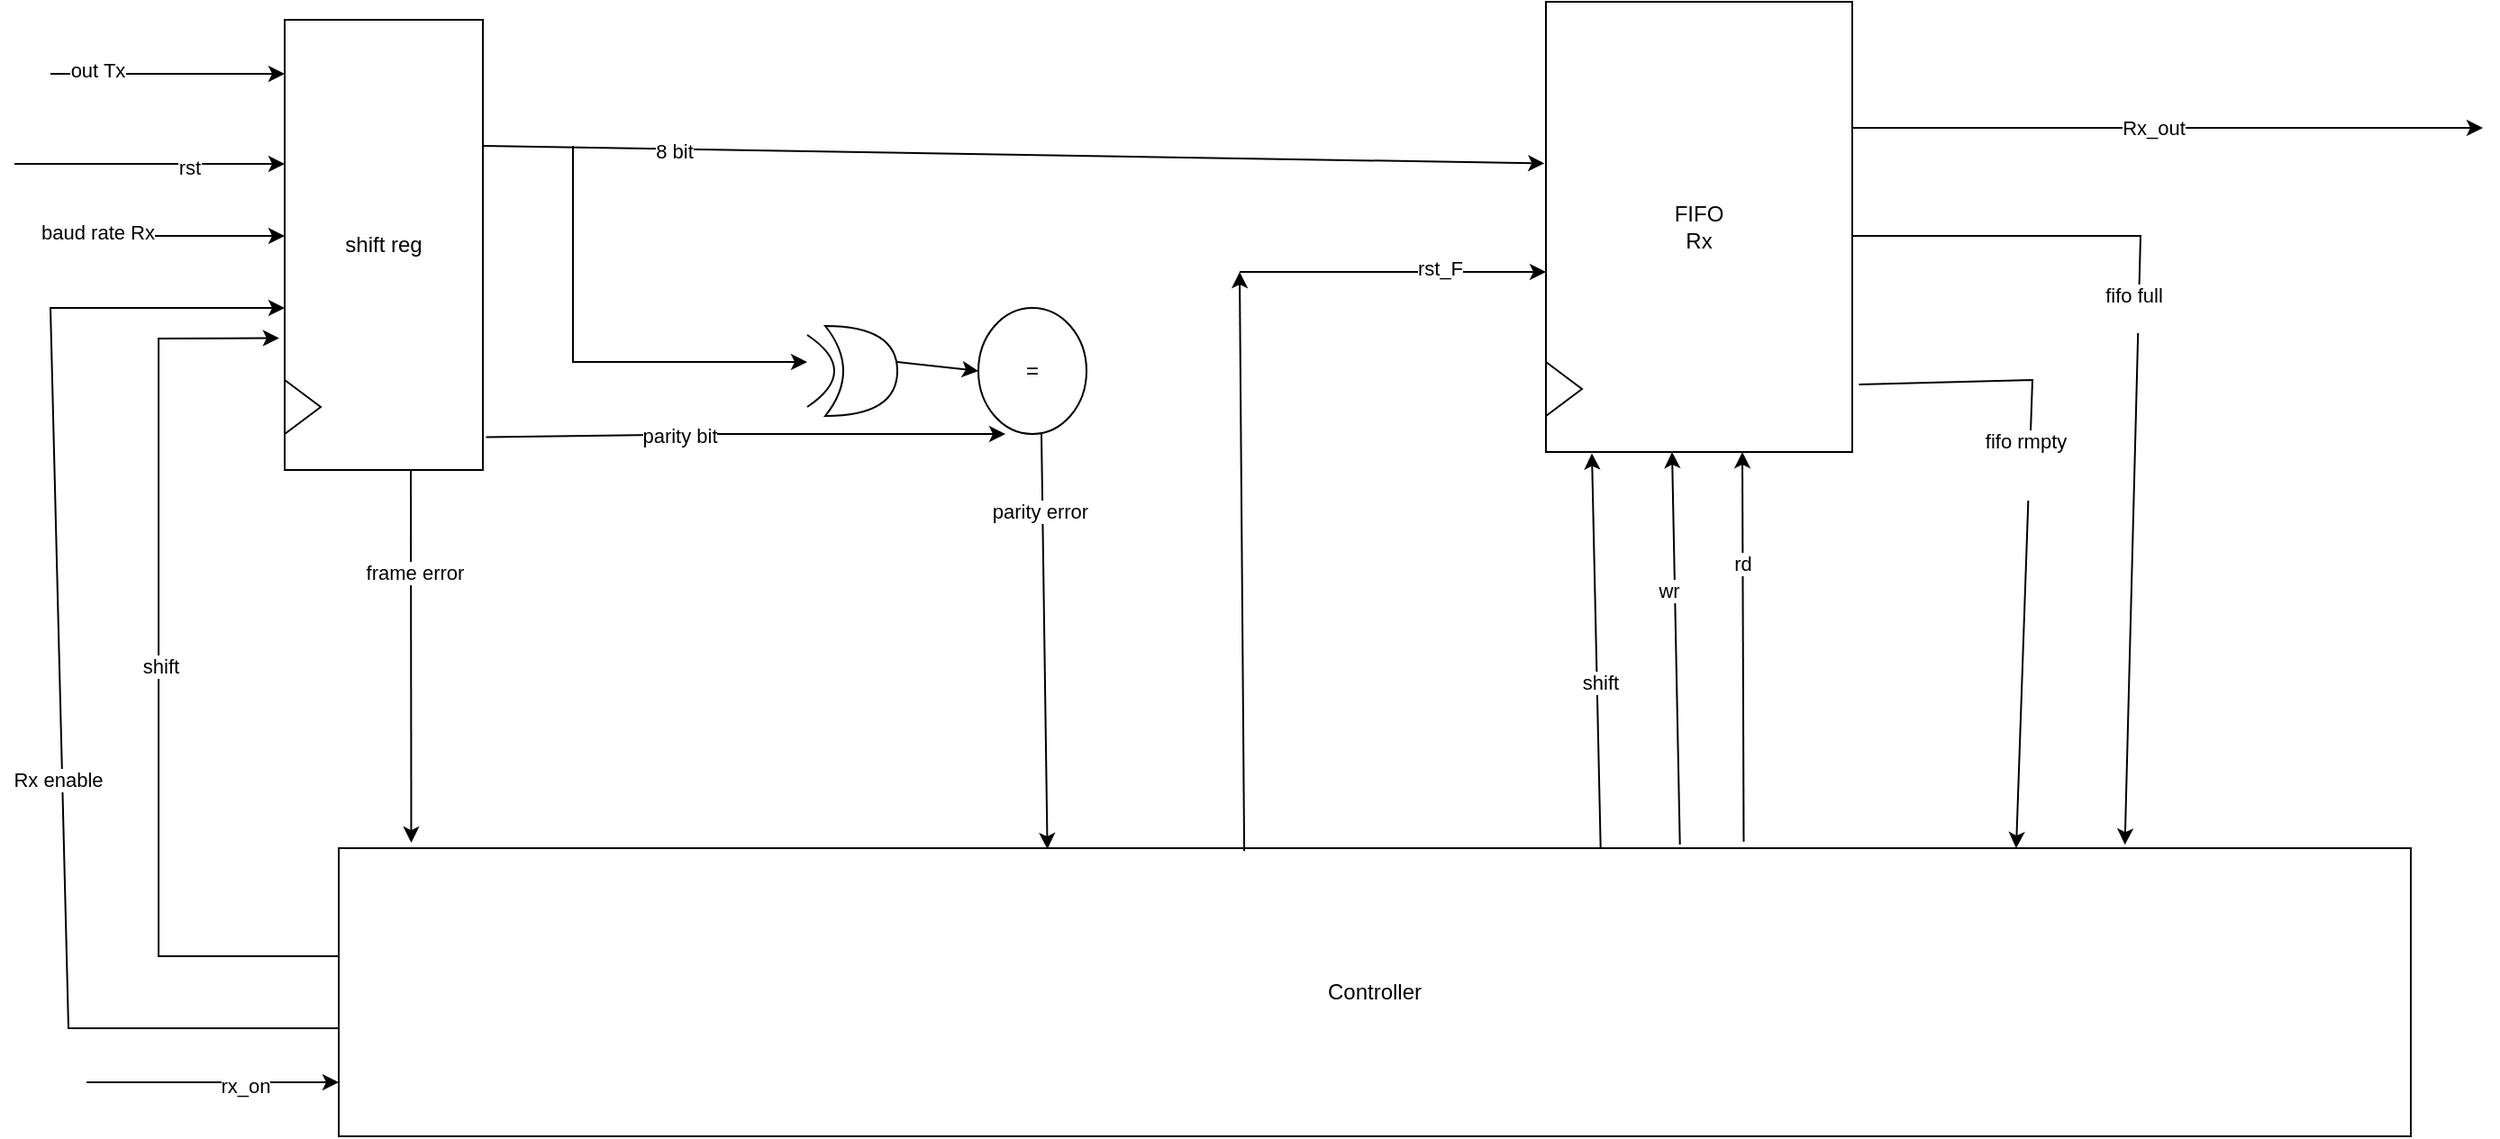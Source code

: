 <mxfile version="26.0.9">
  <diagram name="Page-1" id="vsvtXRFgzS0nWnPebM8F">
    <mxGraphModel dx="2250" dy="839" grid="1" gridSize="10" guides="1" tooltips="1" connect="1" arrows="1" fold="1" page="1" pageScale="1" pageWidth="850" pageHeight="1100" math="0" shadow="0">
      <root>
        <mxCell id="0" />
        <mxCell id="1" parent="0" />
        <mxCell id="qyiFSRTLVtCHaRFzocg9-71" value="shift reg" style="rounded=0;whiteSpace=wrap;html=1;direction=south;" parent="1" vertex="1">
          <mxGeometry x="40" y="50" width="110" height="250" as="geometry" />
        </mxCell>
        <mxCell id="qyiFSRTLVtCHaRFzocg9-72" value="" style="endArrow=classic;html=1;rounded=0;" parent="1" edge="1">
          <mxGeometry width="50" height="50" relative="1" as="geometry">
            <mxPoint x="-90" y="80" as="sourcePoint" />
            <mxPoint x="40" y="80" as="targetPoint" />
          </mxGeometry>
        </mxCell>
        <mxCell id="qyiFSRTLVtCHaRFzocg9-73" value="out Tx" style="edgeLabel;html=1;align=center;verticalAlign=middle;resizable=0;points=[];" parent="qyiFSRTLVtCHaRFzocg9-72" vertex="1" connectable="0">
          <mxGeometry x="-0.6" y="2" relative="1" as="geometry">
            <mxPoint as="offset" />
          </mxGeometry>
        </mxCell>
        <mxCell id="qyiFSRTLVtCHaRFzocg9-74" value="" style="endArrow=classic;html=1;rounded=0;" parent="1" edge="1">
          <mxGeometry width="50" height="50" relative="1" as="geometry">
            <mxPoint x="-90" y="170" as="sourcePoint" />
            <mxPoint x="40" y="170" as="targetPoint" />
          </mxGeometry>
        </mxCell>
        <mxCell id="qyiFSRTLVtCHaRFzocg9-75" value="baud rate Rx" style="edgeLabel;html=1;align=center;verticalAlign=middle;resizable=0;points=[];" parent="qyiFSRTLVtCHaRFzocg9-74" vertex="1" connectable="0">
          <mxGeometry x="-0.6" y="2" relative="1" as="geometry">
            <mxPoint as="offset" />
          </mxGeometry>
        </mxCell>
        <mxCell id="qyiFSRTLVtCHaRFzocg9-76" value="" style="endArrow=classic;html=1;rounded=0;entryX=0.359;entryY=1.005;entryDx=0;entryDy=0;entryPerimeter=0;" parent="1" target="qyiFSRTLVtCHaRFzocg9-77" edge="1">
          <mxGeometry width="50" height="50" relative="1" as="geometry">
            <mxPoint x="150" y="120" as="sourcePoint" />
            <mxPoint x="280" y="60" as="targetPoint" />
            <Array as="points" />
          </mxGeometry>
        </mxCell>
        <mxCell id="qyiFSRTLVtCHaRFzocg9-86" value="8 bit" style="edgeLabel;html=1;align=center;verticalAlign=middle;resizable=0;points=[];" parent="qyiFSRTLVtCHaRFzocg9-76" vertex="1" connectable="0">
          <mxGeometry x="-0.64" y="-1" relative="1" as="geometry">
            <mxPoint as="offset" />
          </mxGeometry>
        </mxCell>
        <mxCell id="qyiFSRTLVtCHaRFzocg9-77" value="FIFO&lt;div&gt;Rx&lt;/div&gt;" style="rounded=0;whiteSpace=wrap;html=1;direction=south;" parent="1" vertex="1">
          <mxGeometry x="740" y="40" width="170" height="250" as="geometry" />
        </mxCell>
        <mxCell id="qyiFSRTLVtCHaRFzocg9-78" value="" style="shape=xor;whiteSpace=wrap;html=1;" parent="1" vertex="1">
          <mxGeometry x="340" y="220" width="40" height="50" as="geometry" />
        </mxCell>
        <mxCell id="qyiFSRTLVtCHaRFzocg9-79" value="" style="endArrow=classic;html=1;rounded=0;" parent="1" edge="1">
          <mxGeometry width="50" height="50" relative="1" as="geometry">
            <mxPoint x="200" y="120" as="sourcePoint" />
            <mxPoint x="330" y="240" as="targetPoint" />
            <Array as="points">
              <mxPoint x="200" y="240" />
            </Array>
          </mxGeometry>
        </mxCell>
        <mxCell id="qyiFSRTLVtCHaRFzocg9-80" value="" style="endArrow=none;html=1;rounded=0;curved=1;" parent="1" edge="1">
          <mxGeometry width="50" height="50" relative="1" as="geometry">
            <mxPoint x="330" y="265" as="sourcePoint" />
            <mxPoint x="330" y="225" as="targetPoint" />
            <Array as="points">
              <mxPoint x="360" y="245" />
            </Array>
          </mxGeometry>
        </mxCell>
        <mxCell id="qyiFSRTLVtCHaRFzocg9-81" value="=" style="ellipse;whiteSpace=wrap;html=1;" parent="1" vertex="1">
          <mxGeometry x="425" y="210" width="60" height="70" as="geometry" />
        </mxCell>
        <mxCell id="qyiFSRTLVtCHaRFzocg9-82" value="" style="endArrow=classic;html=1;rounded=0;entryX=0.25;entryY=1;entryDx=0;entryDy=0;entryPerimeter=0;exitX=0.927;exitY=-0.016;exitDx=0;exitDy=0;exitPerimeter=0;" parent="1" source="qyiFSRTLVtCHaRFzocg9-71" target="qyiFSRTLVtCHaRFzocg9-81" edge="1">
          <mxGeometry width="50" height="50" relative="1" as="geometry">
            <mxPoint x="150" y="230" as="sourcePoint" />
            <mxPoint x="460" y="360" as="targetPoint" />
            <Array as="points">
              <mxPoint x="280" y="280" />
            </Array>
          </mxGeometry>
        </mxCell>
        <mxCell id="qyiFSRTLVtCHaRFzocg9-89" value="parity bit" style="edgeLabel;html=1;align=center;verticalAlign=middle;resizable=0;points=[];" parent="qyiFSRTLVtCHaRFzocg9-82" vertex="1" connectable="0">
          <mxGeometry x="-0.257" relative="1" as="geometry">
            <mxPoint as="offset" />
          </mxGeometry>
        </mxCell>
        <mxCell id="qyiFSRTLVtCHaRFzocg9-83" value="Controller" style="rounded=0;whiteSpace=wrap;html=1;" parent="1" vertex="1">
          <mxGeometry x="70" y="510" width="1150" height="160" as="geometry" />
        </mxCell>
        <mxCell id="qyiFSRTLVtCHaRFzocg9-84" value="" style="endArrow=classic;html=1;rounded=0;entryX=0.342;entryY=0.003;entryDx=0;entryDy=0;entryPerimeter=0;" parent="1" target="qyiFSRTLVtCHaRFzocg9-83" edge="1">
          <mxGeometry width="50" height="50" relative="1" as="geometry">
            <mxPoint x="460" y="280" as="sourcePoint" />
            <mxPoint x="580" y="180" as="targetPoint" />
          </mxGeometry>
        </mxCell>
        <mxCell id="qyiFSRTLVtCHaRFzocg9-87" value="parity error" style="edgeLabel;html=1;align=center;verticalAlign=middle;resizable=0;points=[];" parent="qyiFSRTLVtCHaRFzocg9-84" vertex="1" connectable="0">
          <mxGeometry x="-0.63" y="-2" relative="1" as="geometry">
            <mxPoint as="offset" />
          </mxGeometry>
        </mxCell>
        <mxCell id="qyiFSRTLVtCHaRFzocg9-85" value="" style="endArrow=classic;html=1;rounded=0;entryX=0.035;entryY=-0.019;entryDx=0;entryDy=0;entryPerimeter=0;" parent="1" target="qyiFSRTLVtCHaRFzocg9-83" edge="1">
          <mxGeometry width="50" height="50" relative="1" as="geometry">
            <mxPoint x="110" y="300" as="sourcePoint" />
            <mxPoint x="250" y="150" as="targetPoint" />
          </mxGeometry>
        </mxCell>
        <mxCell id="qyiFSRTLVtCHaRFzocg9-88" value="frame error" style="edgeLabel;html=1;align=center;verticalAlign=middle;resizable=0;points=[];" parent="qyiFSRTLVtCHaRFzocg9-85" vertex="1" connectable="0">
          <mxGeometry x="-0.449" y="2" relative="1" as="geometry">
            <mxPoint as="offset" />
          </mxGeometry>
        </mxCell>
        <mxCell id="qyiFSRTLVtCHaRFzocg9-90" value="" style="endArrow=classic;html=1;rounded=0;entryX=0;entryY=0.5;entryDx=0;entryDy=0;" parent="1" target="qyiFSRTLVtCHaRFzocg9-81" edge="1">
          <mxGeometry width="50" height="50" relative="1" as="geometry">
            <mxPoint x="380" y="240" as="sourcePoint" />
            <mxPoint x="440" y="180" as="targetPoint" />
          </mxGeometry>
        </mxCell>
        <mxCell id="qyiFSRTLVtCHaRFzocg9-91" value="" style="endArrow=classic;html=1;rounded=0;entryX=0.862;entryY=-0.012;entryDx=0;entryDy=0;entryPerimeter=0;" parent="1" target="qyiFSRTLVtCHaRFzocg9-83" edge="1">
          <mxGeometry width="50" height="50" relative="1" as="geometry">
            <mxPoint x="910" y="170" as="sourcePoint" />
            <mxPoint x="1030" y="30" as="targetPoint" />
            <Array as="points">
              <mxPoint x="1070" y="170" />
            </Array>
          </mxGeometry>
        </mxCell>
        <mxCell id="qyiFSRTLVtCHaRFzocg9-92" value="fifo full&lt;div&gt;&lt;br&gt;&lt;/div&gt;" style="edgeLabel;html=1;align=center;verticalAlign=middle;resizable=0;points=[];" parent="qyiFSRTLVtCHaRFzocg9-91" vertex="1" connectable="0">
          <mxGeometry x="-0.197" y="-3" relative="1" as="geometry">
            <mxPoint as="offset" />
          </mxGeometry>
        </mxCell>
        <mxCell id="qyiFSRTLVtCHaRFzocg9-93" value="" style="endArrow=classic;html=1;rounded=0;entryX=0.64;entryY=1;entryDx=0;entryDy=0;entryPerimeter=0;" parent="1" target="qyiFSRTLVtCHaRFzocg9-71" edge="1">
          <mxGeometry width="50" height="50" relative="1" as="geometry">
            <mxPoint x="70" y="610" as="sourcePoint" />
            <mxPoint x="170" y="470" as="targetPoint" />
            <Array as="points">
              <mxPoint x="-80" y="610" />
              <mxPoint x="-90" y="210" />
            </Array>
          </mxGeometry>
        </mxCell>
        <mxCell id="qyiFSRTLVtCHaRFzocg9-94" value="Rx enable" style="edgeLabel;html=1;align=center;verticalAlign=middle;resizable=0;points=[];" parent="qyiFSRTLVtCHaRFzocg9-93" vertex="1" connectable="0">
          <mxGeometry x="-0.151" y="3" relative="1" as="geometry">
            <mxPoint as="offset" />
          </mxGeometry>
        </mxCell>
        <mxCell id="DqK-S3jynXLgq6VS6NDM-1" value="" style="triangle;whiteSpace=wrap;html=1;" vertex="1" parent="1">
          <mxGeometry x="40" y="250" width="20" height="30" as="geometry" />
        </mxCell>
        <mxCell id="DqK-S3jynXLgq6VS6NDM-2" value="" style="endArrow=classic;html=1;rounded=0;" edge="1" parent="1">
          <mxGeometry width="50" height="50" relative="1" as="geometry">
            <mxPoint x="-110" y="130" as="sourcePoint" />
            <mxPoint x="40" y="130" as="targetPoint" />
          </mxGeometry>
        </mxCell>
        <mxCell id="DqK-S3jynXLgq6VS6NDM-3" value="rst" style="edgeLabel;html=1;align=center;verticalAlign=middle;resizable=0;points=[];" vertex="1" connectable="0" parent="DqK-S3jynXLgq6VS6NDM-2">
          <mxGeometry x="0.308" y="-2" relative="1" as="geometry">
            <mxPoint x="-1" as="offset" />
          </mxGeometry>
        </mxCell>
        <mxCell id="DqK-S3jynXLgq6VS6NDM-4" value="" style="endArrow=classic;html=1;rounded=0;entryX=0.707;entryY=1.028;entryDx=0;entryDy=0;entryPerimeter=0;" edge="1" parent="1" target="qyiFSRTLVtCHaRFzocg9-71">
          <mxGeometry width="50" height="50" relative="1" as="geometry">
            <mxPoint x="70" y="570" as="sourcePoint" />
            <mxPoint x="-40" y="240" as="targetPoint" />
            <Array as="points">
              <mxPoint x="-30" y="570" />
              <mxPoint x="-30" y="227" />
            </Array>
          </mxGeometry>
        </mxCell>
        <mxCell id="DqK-S3jynXLgq6VS6NDM-5" value="shift" style="edgeLabel;html=1;align=center;verticalAlign=middle;resizable=0;points=[];" vertex="1" connectable="0" parent="DqK-S3jynXLgq6VS6NDM-4">
          <mxGeometry x="0.026" y="-1" relative="1" as="geometry">
            <mxPoint as="offset" />
          </mxGeometry>
        </mxCell>
        <mxCell id="DqK-S3jynXLgq6VS6NDM-6" value="" style="triangle;whiteSpace=wrap;html=1;" vertex="1" parent="1">
          <mxGeometry x="740" y="240" width="20" height="30" as="geometry" />
        </mxCell>
        <mxCell id="DqK-S3jynXLgq6VS6NDM-7" value="" style="endArrow=classic;html=1;rounded=0;entryX=1.008;entryY=0.555;entryDx=0;entryDy=0;entryPerimeter=0;" edge="1" parent="1">
          <mxGeometry width="50" height="50" relative="1" as="geometry">
            <mxPoint x="814.35" y="508" as="sourcePoint" />
            <mxPoint x="810.0" y="290" as="targetPoint" />
          </mxGeometry>
        </mxCell>
        <mxCell id="DqK-S3jynXLgq6VS6NDM-8" value="wr" style="edgeLabel;html=1;align=center;verticalAlign=middle;resizable=0;points=[];" vertex="1" connectable="0" parent="DqK-S3jynXLgq6VS6NDM-7">
          <mxGeometry x="0.299" y="4" relative="1" as="geometry">
            <mxPoint as="offset" />
          </mxGeometry>
        </mxCell>
        <mxCell id="DqK-S3jynXLgq6VS6NDM-9" value="" style="endArrow=classic;html=1;rounded=0;" edge="1" parent="1">
          <mxGeometry width="50" height="50" relative="1" as="geometry">
            <mxPoint x="570" y="190" as="sourcePoint" />
            <mxPoint x="740" y="190" as="targetPoint" />
          </mxGeometry>
        </mxCell>
        <mxCell id="DqK-S3jynXLgq6VS6NDM-10" value="rst_F" style="edgeLabel;html=1;align=center;verticalAlign=middle;resizable=0;points=[];" vertex="1" connectable="0" parent="DqK-S3jynXLgq6VS6NDM-9">
          <mxGeometry x="0.311" y="2" relative="1" as="geometry">
            <mxPoint x="-1" as="offset" />
          </mxGeometry>
        </mxCell>
        <mxCell id="DqK-S3jynXLgq6VS6NDM-11" value="" style="endArrow=classic;html=1;rounded=0;exitX=0.437;exitY=0.01;exitDx=0;exitDy=0;exitPerimeter=0;" edge="1" parent="1" source="qyiFSRTLVtCHaRFzocg9-83">
          <mxGeometry width="50" height="50" relative="1" as="geometry">
            <mxPoint x="530" y="390" as="sourcePoint" />
            <mxPoint x="570" y="190" as="targetPoint" />
          </mxGeometry>
        </mxCell>
        <mxCell id="DqK-S3jynXLgq6VS6NDM-12" value="" style="endArrow=classic;html=1;rounded=0;" edge="1" parent="1">
          <mxGeometry width="50" height="50" relative="1" as="geometry">
            <mxPoint x="910" y="110" as="sourcePoint" />
            <mxPoint x="1260" y="110" as="targetPoint" />
          </mxGeometry>
        </mxCell>
        <mxCell id="DqK-S3jynXLgq6VS6NDM-13" value="Rx_out" style="edgeLabel;html=1;align=center;verticalAlign=middle;resizable=0;points=[];" vertex="1" connectable="0" parent="DqK-S3jynXLgq6VS6NDM-12">
          <mxGeometry x="-0.043" relative="1" as="geometry">
            <mxPoint x="-1" as="offset" />
          </mxGeometry>
        </mxCell>
        <mxCell id="DqK-S3jynXLgq6VS6NDM-14" value="" style="endArrow=classic;html=1;rounded=0;exitX=0.705;exitY=-0.023;exitDx=0;exitDy=0;exitPerimeter=0;" edge="1" parent="1">
          <mxGeometry width="50" height="50" relative="1" as="geometry">
            <mxPoint x="849.75" y="506.32" as="sourcePoint" />
            <mxPoint x="849" y="290" as="targetPoint" />
          </mxGeometry>
        </mxCell>
        <mxCell id="DqK-S3jynXLgq6VS6NDM-15" value="rd" style="edgeLabel;html=1;align=center;verticalAlign=middle;resizable=0;points=[];" vertex="1" connectable="0" parent="DqK-S3jynXLgq6VS6NDM-14">
          <mxGeometry x="0.432" relative="1" as="geometry">
            <mxPoint as="offset" />
          </mxGeometry>
        </mxCell>
        <mxCell id="DqK-S3jynXLgq6VS6NDM-16" value="" style="endArrow=classic;html=1;rounded=0;entryX=1.003;entryY=0.85;entryDx=0;entryDy=0;entryPerimeter=0;exitX=0.609;exitY=0;exitDx=0;exitDy=0;exitPerimeter=0;" edge="1" parent="1" source="qyiFSRTLVtCHaRFzocg9-83" target="qyiFSRTLVtCHaRFzocg9-77">
          <mxGeometry width="50" height="50" relative="1" as="geometry">
            <mxPoint x="530" y="390" as="sourcePoint" />
            <mxPoint x="580" y="340" as="targetPoint" />
          </mxGeometry>
        </mxCell>
        <mxCell id="DqK-S3jynXLgq6VS6NDM-18" value="shift" style="edgeLabel;html=1;align=center;verticalAlign=middle;resizable=0;points=[];" vertex="1" connectable="0" parent="DqK-S3jynXLgq6VS6NDM-16">
          <mxGeometry x="-0.162" y="-1" relative="1" as="geometry">
            <mxPoint as="offset" />
          </mxGeometry>
        </mxCell>
        <mxCell id="DqK-S3jynXLgq6VS6NDM-20" value="" style="endArrow=classic;html=1;rounded=0;" edge="1" parent="1">
          <mxGeometry width="50" height="50" relative="1" as="geometry">
            <mxPoint x="-70" y="640" as="sourcePoint" />
            <mxPoint x="70" y="640" as="targetPoint" />
          </mxGeometry>
        </mxCell>
        <mxCell id="DqK-S3jynXLgq6VS6NDM-21" value="rx_on" style="edgeLabel;html=1;align=center;verticalAlign=middle;resizable=0;points=[];" vertex="1" connectable="0" parent="DqK-S3jynXLgq6VS6NDM-20">
          <mxGeometry x="0.269" y="-2" relative="1" as="geometry">
            <mxPoint x="-1" as="offset" />
          </mxGeometry>
        </mxCell>
        <mxCell id="DqK-S3jynXLgq6VS6NDM-22" value="" style="endArrow=classic;html=1;rounded=0;entryX=0.862;entryY=-0.012;entryDx=0;entryDy=0;entryPerimeter=0;exitX=0.85;exitY=-0.022;exitDx=0;exitDy=0;exitPerimeter=0;" edge="1" parent="1" source="qyiFSRTLVtCHaRFzocg9-77">
          <mxGeometry width="50" height="50" relative="1" as="geometry">
            <mxPoint x="850" y="172" as="sourcePoint" />
            <mxPoint x="1001" y="510" as="targetPoint" />
            <Array as="points">
              <mxPoint x="1010" y="250" />
            </Array>
          </mxGeometry>
        </mxCell>
        <mxCell id="DqK-S3jynXLgq6VS6NDM-23" value="fifo rmpty&lt;div&gt;&lt;br&gt;&lt;div&gt;&lt;br&gt;&lt;/div&gt;&lt;/div&gt;" style="edgeLabel;html=1;align=center;verticalAlign=middle;resizable=0;points=[];" vertex="1" connectable="0" parent="DqK-S3jynXLgq6VS6NDM-22">
          <mxGeometry x="-0.197" y="-3" relative="1" as="geometry">
            <mxPoint as="offset" />
          </mxGeometry>
        </mxCell>
      </root>
    </mxGraphModel>
  </diagram>
</mxfile>
